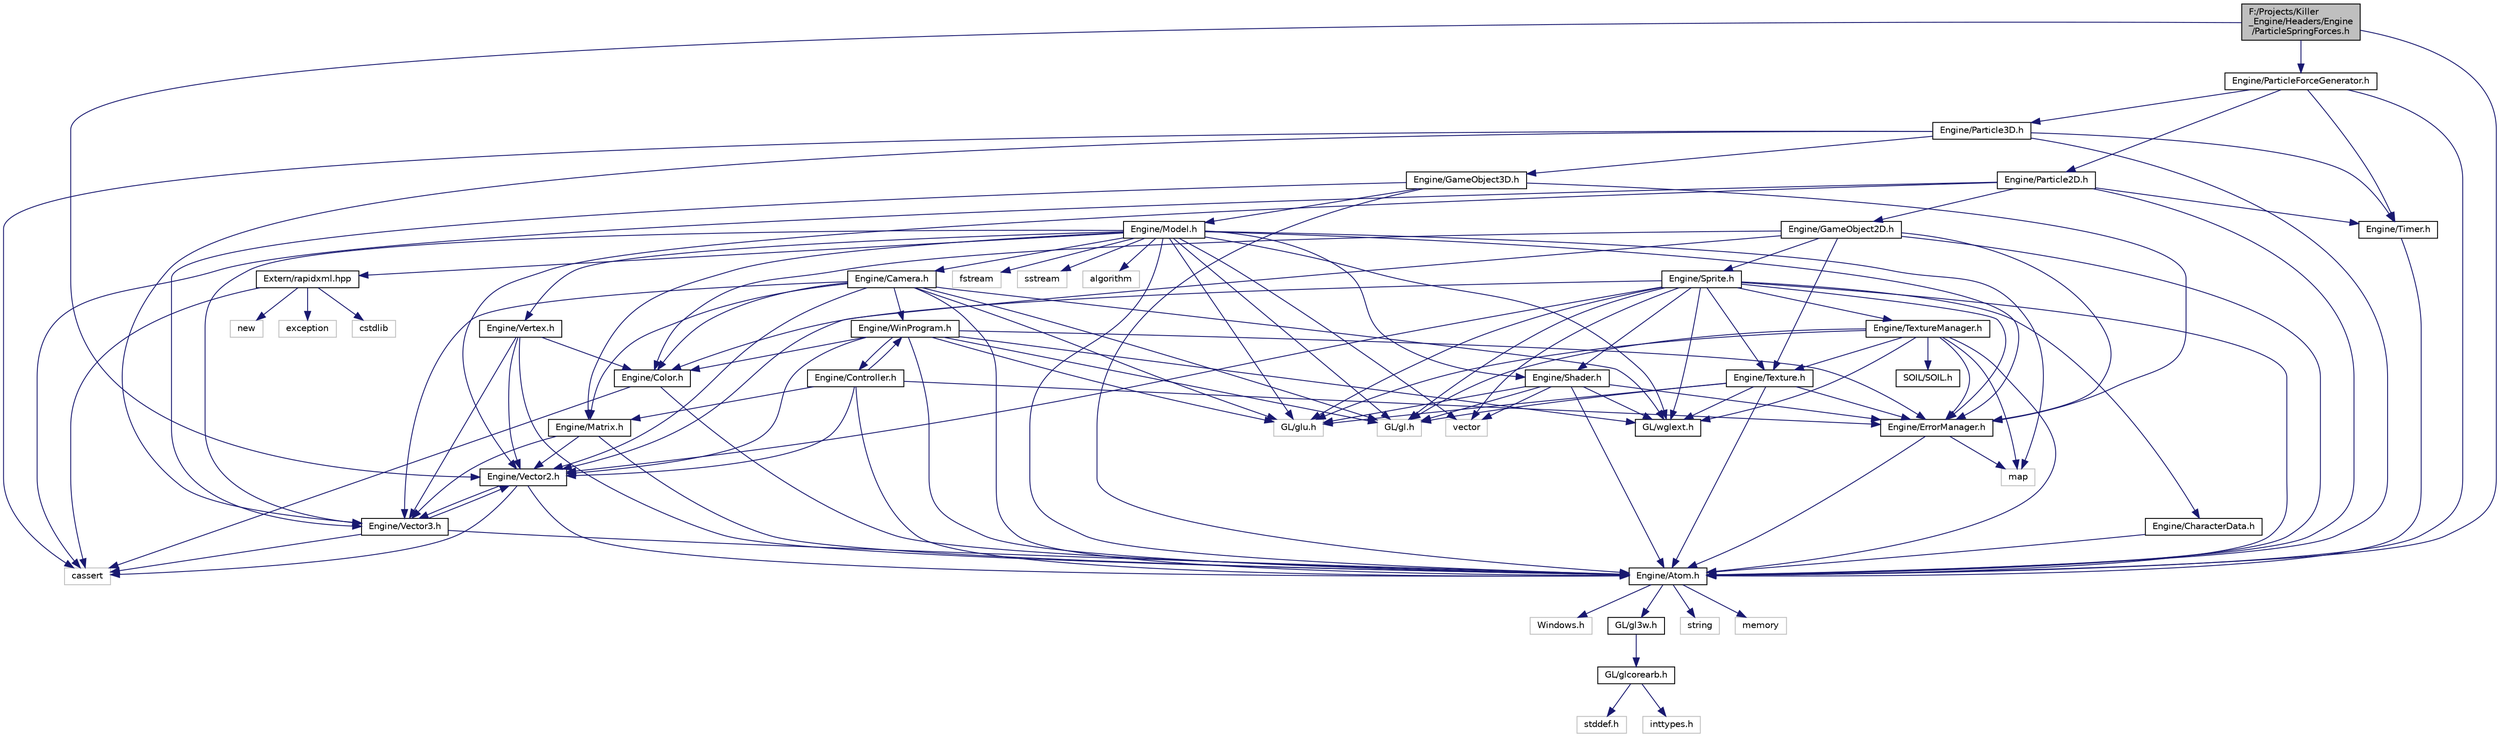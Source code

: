 digraph "F:/Projects/Killer_Engine/Headers/Engine/ParticleSpringForces.h"
{
  edge [fontname="Helvetica",fontsize="10",labelfontname="Helvetica",labelfontsize="10"];
  node [fontname="Helvetica",fontsize="10",shape=record];
  Node0 [label="F:/Projects/Killer\l_Engine/Headers/Engine\l/ParticleSpringForces.h",height=0.2,width=0.4,color="black", fillcolor="grey75", style="filled", fontcolor="black"];
  Node0 -> Node1 [color="midnightblue",fontsize="10",style="solid",fontname="Helvetica"];
  Node1 [label="Engine/Atom.h",height=0.2,width=0.4,color="black", fillcolor="white", style="filled",URL="$_atom_8h.html"];
  Node1 -> Node2 [color="midnightblue",fontsize="10",style="solid",fontname="Helvetica"];
  Node2 [label="Windows.h",height=0.2,width=0.4,color="grey75", fillcolor="white", style="filled"];
  Node1 -> Node3 [color="midnightblue",fontsize="10",style="solid",fontname="Helvetica"];
  Node3 [label="GL/gl3w.h",height=0.2,width=0.4,color="black", fillcolor="white", style="filled",URL="$gl3w_8h.html"];
  Node3 -> Node4 [color="midnightblue",fontsize="10",style="solid",fontname="Helvetica"];
  Node4 [label="GL/glcorearb.h",height=0.2,width=0.4,color="black", fillcolor="white", style="filled",URL="$glcorearb_8h.html"];
  Node4 -> Node5 [color="midnightblue",fontsize="10",style="solid",fontname="Helvetica"];
  Node5 [label="stddef.h",height=0.2,width=0.4,color="grey75", fillcolor="white", style="filled"];
  Node4 -> Node6 [color="midnightblue",fontsize="10",style="solid",fontname="Helvetica"];
  Node6 [label="inttypes.h",height=0.2,width=0.4,color="grey75", fillcolor="white", style="filled"];
  Node1 -> Node7 [color="midnightblue",fontsize="10",style="solid",fontname="Helvetica"];
  Node7 [label="string",height=0.2,width=0.4,color="grey75", fillcolor="white", style="filled"];
  Node1 -> Node8 [color="midnightblue",fontsize="10",style="solid",fontname="Helvetica"];
  Node8 [label="memory",height=0.2,width=0.4,color="grey75", fillcolor="white", style="filled"];
  Node0 -> Node9 [color="midnightblue",fontsize="10",style="solid",fontname="Helvetica"];
  Node9 [label="Engine/ParticleForceGenerator.h",height=0.2,width=0.4,color="black", fillcolor="white", style="filled",URL="$_particle_force_generator_8h.html"];
  Node9 -> Node1 [color="midnightblue",fontsize="10",style="solid",fontname="Helvetica"];
  Node9 -> Node10 [color="midnightblue",fontsize="10",style="solid",fontname="Helvetica"];
  Node10 [label="Engine/Timer.h",height=0.2,width=0.4,color="black", fillcolor="white", style="filled",URL="$_timer_8h.html"];
  Node10 -> Node1 [color="midnightblue",fontsize="10",style="solid",fontname="Helvetica"];
  Node9 -> Node11 [color="midnightblue",fontsize="10",style="solid",fontname="Helvetica"];
  Node11 [label="Engine/Particle2D.h",height=0.2,width=0.4,color="black", fillcolor="white", style="filled",URL="$_particle2_d_8h.html"];
  Node11 -> Node10 [color="midnightblue",fontsize="10",style="solid",fontname="Helvetica"];
  Node11 -> Node1 [color="midnightblue",fontsize="10",style="solid",fontname="Helvetica"];
  Node11 -> Node12 [color="midnightblue",fontsize="10",style="solid",fontname="Helvetica"];
  Node12 [label="Engine/GameObject2D.h",height=0.2,width=0.4,color="black", fillcolor="white", style="filled",URL="$_game_object2_d_8h.html"];
  Node12 -> Node1 [color="midnightblue",fontsize="10",style="solid",fontname="Helvetica"];
  Node12 -> Node13 [color="midnightblue",fontsize="10",style="solid",fontname="Helvetica"];
  Node13 [label="Engine/Sprite.h",height=0.2,width=0.4,color="black", fillcolor="white", style="filled",URL="$_sprite_8h.html"];
  Node13 -> Node1 [color="midnightblue",fontsize="10",style="solid",fontname="Helvetica"];
  Node13 -> Node14 [color="midnightblue",fontsize="10",style="solid",fontname="Helvetica"];
  Node14 [label="Engine/Vector2.h",height=0.2,width=0.4,color="black", fillcolor="white", style="filled",URL="$_vector2_8h.html"];
  Node14 -> Node1 [color="midnightblue",fontsize="10",style="solid",fontname="Helvetica"];
  Node14 -> Node15 [color="midnightblue",fontsize="10",style="solid",fontname="Helvetica"];
  Node15 [label="Engine/Vector3.h",height=0.2,width=0.4,color="black", fillcolor="white", style="filled",URL="$_vector3_8h.html"];
  Node15 -> Node1 [color="midnightblue",fontsize="10",style="solid",fontname="Helvetica"];
  Node15 -> Node14 [color="midnightblue",fontsize="10",style="solid",fontname="Helvetica"];
  Node15 -> Node16 [color="midnightblue",fontsize="10",style="solid",fontname="Helvetica"];
  Node16 [label="cassert",height=0.2,width=0.4,color="grey75", fillcolor="white", style="filled"];
  Node14 -> Node16 [color="midnightblue",fontsize="10",style="solid",fontname="Helvetica"];
  Node13 -> Node17 [color="midnightblue",fontsize="10",style="solid",fontname="Helvetica"];
  Node17 [label="Engine/Texture.h",height=0.2,width=0.4,color="black", fillcolor="white", style="filled",URL="$_texture_8h.html"];
  Node17 -> Node1 [color="midnightblue",fontsize="10",style="solid",fontname="Helvetica"];
  Node17 -> Node18 [color="midnightblue",fontsize="10",style="solid",fontname="Helvetica"];
  Node18 [label="Engine/ErrorManager.h",height=0.2,width=0.4,color="black", fillcolor="white", style="filled",URL="$_error_manager_8h.html"];
  Node18 -> Node1 [color="midnightblue",fontsize="10",style="solid",fontname="Helvetica"];
  Node18 -> Node19 [color="midnightblue",fontsize="10",style="solid",fontname="Helvetica"];
  Node19 [label="map",height=0.2,width=0.4,color="grey75", fillcolor="white", style="filled"];
  Node17 -> Node20 [color="midnightblue",fontsize="10",style="solid",fontname="Helvetica"];
  Node20 [label="GL/gl.h",height=0.2,width=0.4,color="grey75", fillcolor="white", style="filled"];
  Node17 -> Node21 [color="midnightblue",fontsize="10",style="solid",fontname="Helvetica"];
  Node21 [label="GL/glu.h",height=0.2,width=0.4,color="grey75", fillcolor="white", style="filled"];
  Node17 -> Node22 [color="midnightblue",fontsize="10",style="solid",fontname="Helvetica"];
  Node22 [label="GL/wglext.h",height=0.2,width=0.4,color="black", fillcolor="white", style="filled",URL="$wglext_8h.html"];
  Node13 -> Node23 [color="midnightblue",fontsize="10",style="solid",fontname="Helvetica"];
  Node23 [label="Engine/TextureManager.h",height=0.2,width=0.4,color="black", fillcolor="white", style="filled",URL="$_texture_manager_8h.html"];
  Node23 -> Node1 [color="midnightblue",fontsize="10",style="solid",fontname="Helvetica"];
  Node23 -> Node18 [color="midnightblue",fontsize="10",style="solid",fontname="Helvetica"];
  Node23 -> Node17 [color="midnightblue",fontsize="10",style="solid",fontname="Helvetica"];
  Node23 -> Node19 [color="midnightblue",fontsize="10",style="solid",fontname="Helvetica"];
  Node23 -> Node24 [color="midnightblue",fontsize="10",style="solid",fontname="Helvetica"];
  Node24 [label="SOIL/SOIL.h",height=0.2,width=0.4,color="black", fillcolor="white", style="filled",URL="$_s_o_i_l_8h.html"];
  Node23 -> Node20 [color="midnightblue",fontsize="10",style="solid",fontname="Helvetica"];
  Node23 -> Node21 [color="midnightblue",fontsize="10",style="solid",fontname="Helvetica"];
  Node23 -> Node22 [color="midnightblue",fontsize="10",style="solid",fontname="Helvetica"];
  Node13 -> Node18 [color="midnightblue",fontsize="10",style="solid",fontname="Helvetica"];
  Node13 -> Node25 [color="midnightblue",fontsize="10",style="solid",fontname="Helvetica"];
  Node25 [label="Engine/Color.h",height=0.2,width=0.4,color="black", fillcolor="white", style="filled",URL="$_color_8h.html"];
  Node25 -> Node1 [color="midnightblue",fontsize="10",style="solid",fontname="Helvetica"];
  Node25 -> Node16 [color="midnightblue",fontsize="10",style="solid",fontname="Helvetica"];
  Node13 -> Node26 [color="midnightblue",fontsize="10",style="solid",fontname="Helvetica"];
  Node26 [label="Engine/CharacterData.h",height=0.2,width=0.4,color="black", fillcolor="white", style="filled",URL="$_character_data_8h.html"];
  Node26 -> Node1 [color="midnightblue",fontsize="10",style="solid",fontname="Helvetica"];
  Node13 -> Node27 [color="midnightblue",fontsize="10",style="solid",fontname="Helvetica"];
  Node27 [label="Engine/Shader.h",height=0.2,width=0.4,color="black", fillcolor="white", style="filled",URL="$_shader_8h.html"];
  Node27 -> Node1 [color="midnightblue",fontsize="10",style="solid",fontname="Helvetica"];
  Node27 -> Node18 [color="midnightblue",fontsize="10",style="solid",fontname="Helvetica"];
  Node27 -> Node28 [color="midnightblue",fontsize="10",style="solid",fontname="Helvetica"];
  Node28 [label="vector",height=0.2,width=0.4,color="grey75", fillcolor="white", style="filled"];
  Node27 -> Node20 [color="midnightblue",fontsize="10",style="solid",fontname="Helvetica"];
  Node27 -> Node21 [color="midnightblue",fontsize="10",style="solid",fontname="Helvetica"];
  Node27 -> Node22 [color="midnightblue",fontsize="10",style="solid",fontname="Helvetica"];
  Node13 -> Node20 [color="midnightblue",fontsize="10",style="solid",fontname="Helvetica"];
  Node13 -> Node21 [color="midnightblue",fontsize="10",style="solid",fontname="Helvetica"];
  Node13 -> Node22 [color="midnightblue",fontsize="10",style="solid",fontname="Helvetica"];
  Node13 -> Node28 [color="midnightblue",fontsize="10",style="solid",fontname="Helvetica"];
  Node12 -> Node17 [color="midnightblue",fontsize="10",style="solid",fontname="Helvetica"];
  Node12 -> Node18 [color="midnightblue",fontsize="10",style="solid",fontname="Helvetica"];
  Node12 -> Node14 [color="midnightblue",fontsize="10",style="solid",fontname="Helvetica"];
  Node12 -> Node25 [color="midnightblue",fontsize="10",style="solid",fontname="Helvetica"];
  Node11 -> Node14 [color="midnightblue",fontsize="10",style="solid",fontname="Helvetica"];
  Node11 -> Node16 [color="midnightblue",fontsize="10",style="solid",fontname="Helvetica"];
  Node9 -> Node29 [color="midnightblue",fontsize="10",style="solid",fontname="Helvetica"];
  Node29 [label="Engine/Particle3D.h",height=0.2,width=0.4,color="black", fillcolor="white", style="filled",URL="$_particle3_d_8h.html"];
  Node29 -> Node1 [color="midnightblue",fontsize="10",style="solid",fontname="Helvetica"];
  Node29 -> Node30 [color="midnightblue",fontsize="10",style="solid",fontname="Helvetica"];
  Node30 [label="Engine/GameObject3D.h",height=0.2,width=0.4,color="black", fillcolor="white", style="filled",URL="$_game_object3_d_8h.html"];
  Node30 -> Node1 [color="midnightblue",fontsize="10",style="solid",fontname="Helvetica"];
  Node30 -> Node18 [color="midnightblue",fontsize="10",style="solid",fontname="Helvetica"];
  Node30 -> Node15 [color="midnightblue",fontsize="10",style="solid",fontname="Helvetica"];
  Node30 -> Node31 [color="midnightblue",fontsize="10",style="solid",fontname="Helvetica"];
  Node31 [label="Engine/Model.h",height=0.2,width=0.4,color="black", fillcolor="white", style="filled",URL="$_model_8h.html"];
  Node31 -> Node1 [color="midnightblue",fontsize="10",style="solid",fontname="Helvetica"];
  Node31 -> Node18 [color="midnightblue",fontsize="10",style="solid",fontname="Helvetica"];
  Node31 -> Node32 [color="midnightblue",fontsize="10",style="solid",fontname="Helvetica"];
  Node32 [label="Engine/Vertex.h",height=0.2,width=0.4,color="black", fillcolor="white", style="filled",URL="$_vertex_8h.html"];
  Node32 -> Node1 [color="midnightblue",fontsize="10",style="solid",fontname="Helvetica"];
  Node32 -> Node14 [color="midnightblue",fontsize="10",style="solid",fontname="Helvetica"];
  Node32 -> Node15 [color="midnightblue",fontsize="10",style="solid",fontname="Helvetica"];
  Node32 -> Node25 [color="midnightblue",fontsize="10",style="solid",fontname="Helvetica"];
  Node31 -> Node15 [color="midnightblue",fontsize="10",style="solid",fontname="Helvetica"];
  Node31 -> Node33 [color="midnightblue",fontsize="10",style="solid",fontname="Helvetica"];
  Node33 [label="Engine/Camera.h",height=0.2,width=0.4,color="black", fillcolor="white", style="filled",URL="$_camera_8h.html"];
  Node33 -> Node1 [color="midnightblue",fontsize="10",style="solid",fontname="Helvetica"];
  Node33 -> Node34 [color="midnightblue",fontsize="10",style="solid",fontname="Helvetica"];
  Node34 [label="Engine/WinProgram.h",height=0.2,width=0.4,color="black", fillcolor="white", style="filled",URL="$_win_program_8h.html"];
  Node34 -> Node1 [color="midnightblue",fontsize="10",style="solid",fontname="Helvetica"];
  Node34 -> Node18 [color="midnightblue",fontsize="10",style="solid",fontname="Helvetica"];
  Node34 -> Node35 [color="midnightblue",fontsize="10",style="solid",fontname="Helvetica"];
  Node35 [label="Engine/Controller.h",height=0.2,width=0.4,color="black", fillcolor="white", style="filled",URL="$_controller_8h.html"];
  Node35 -> Node1 [color="midnightblue",fontsize="10",style="solid",fontname="Helvetica"];
  Node35 -> Node34 [color="midnightblue",fontsize="10",style="solid",fontname="Helvetica"];
  Node35 -> Node18 [color="midnightblue",fontsize="10",style="solid",fontname="Helvetica"];
  Node35 -> Node36 [color="midnightblue",fontsize="10",style="solid",fontname="Helvetica"];
  Node36 [label="Engine/Matrix.h",height=0.2,width=0.4,color="black", fillcolor="white", style="filled",URL="$_matrix_8h.html"];
  Node36 -> Node1 [color="midnightblue",fontsize="10",style="solid",fontname="Helvetica"];
  Node36 -> Node14 [color="midnightblue",fontsize="10",style="solid",fontname="Helvetica"];
  Node36 -> Node15 [color="midnightblue",fontsize="10",style="solid",fontname="Helvetica"];
  Node35 -> Node14 [color="midnightblue",fontsize="10",style="solid",fontname="Helvetica"];
  Node34 -> Node14 [color="midnightblue",fontsize="10",style="solid",fontname="Helvetica"];
  Node34 -> Node25 [color="midnightblue",fontsize="10",style="solid",fontname="Helvetica"];
  Node34 -> Node20 [color="midnightblue",fontsize="10",style="solid",fontname="Helvetica"];
  Node34 -> Node21 [color="midnightblue",fontsize="10",style="solid",fontname="Helvetica"];
  Node34 -> Node22 [color="midnightblue",fontsize="10",style="solid",fontname="Helvetica"];
  Node33 -> Node36 [color="midnightblue",fontsize="10",style="solid",fontname="Helvetica"];
  Node33 -> Node14 [color="midnightblue",fontsize="10",style="solid",fontname="Helvetica"];
  Node33 -> Node15 [color="midnightblue",fontsize="10",style="solid",fontname="Helvetica"];
  Node33 -> Node25 [color="midnightblue",fontsize="10",style="solid",fontname="Helvetica"];
  Node33 -> Node20 [color="midnightblue",fontsize="10",style="solid",fontname="Helvetica"];
  Node33 -> Node21 [color="midnightblue",fontsize="10",style="solid",fontname="Helvetica"];
  Node33 -> Node22 [color="midnightblue",fontsize="10",style="solid",fontname="Helvetica"];
  Node31 -> Node36 [color="midnightblue",fontsize="10",style="solid",fontname="Helvetica"];
  Node31 -> Node27 [color="midnightblue",fontsize="10",style="solid",fontname="Helvetica"];
  Node31 -> Node37 [color="midnightblue",fontsize="10",style="solid",fontname="Helvetica"];
  Node37 [label="Extern/rapidxml.hpp",height=0.2,width=0.4,color="black", fillcolor="white", style="filled",URL="$rapidxml_8hpp.html",tooltip="This file contains rapidxml parser and DOM implementation. "];
  Node37 -> Node38 [color="midnightblue",fontsize="10",style="solid",fontname="Helvetica"];
  Node38 [label="cstdlib",height=0.2,width=0.4,color="grey75", fillcolor="white", style="filled"];
  Node37 -> Node16 [color="midnightblue",fontsize="10",style="solid",fontname="Helvetica"];
  Node37 -> Node39 [color="midnightblue",fontsize="10",style="solid",fontname="Helvetica"];
  Node39 [label="new",height=0.2,width=0.4,color="grey75", fillcolor="white", style="filled"];
  Node37 -> Node40 [color="midnightblue",fontsize="10",style="solid",fontname="Helvetica"];
  Node40 [label="exception",height=0.2,width=0.4,color="grey75", fillcolor="white", style="filled"];
  Node31 -> Node20 [color="midnightblue",fontsize="10",style="solid",fontname="Helvetica"];
  Node31 -> Node21 [color="midnightblue",fontsize="10",style="solid",fontname="Helvetica"];
  Node31 -> Node22 [color="midnightblue",fontsize="10",style="solid",fontname="Helvetica"];
  Node31 -> Node28 [color="midnightblue",fontsize="10",style="solid",fontname="Helvetica"];
  Node31 -> Node19 [color="midnightblue",fontsize="10",style="solid",fontname="Helvetica"];
  Node31 -> Node41 [color="midnightblue",fontsize="10",style="solid",fontname="Helvetica"];
  Node41 [label="fstream",height=0.2,width=0.4,color="grey75", fillcolor="white", style="filled"];
  Node31 -> Node42 [color="midnightblue",fontsize="10",style="solid",fontname="Helvetica"];
  Node42 [label="sstream",height=0.2,width=0.4,color="grey75", fillcolor="white", style="filled"];
  Node31 -> Node43 [color="midnightblue",fontsize="10",style="solid",fontname="Helvetica"];
  Node43 [label="algorithm",height=0.2,width=0.4,color="grey75", fillcolor="white", style="filled"];
  Node29 -> Node15 [color="midnightblue",fontsize="10",style="solid",fontname="Helvetica"];
  Node29 -> Node10 [color="midnightblue",fontsize="10",style="solid",fontname="Helvetica"];
  Node29 -> Node16 [color="midnightblue",fontsize="10",style="solid",fontname="Helvetica"];
  Node0 -> Node14 [color="midnightblue",fontsize="10",style="solid",fontname="Helvetica"];
}

